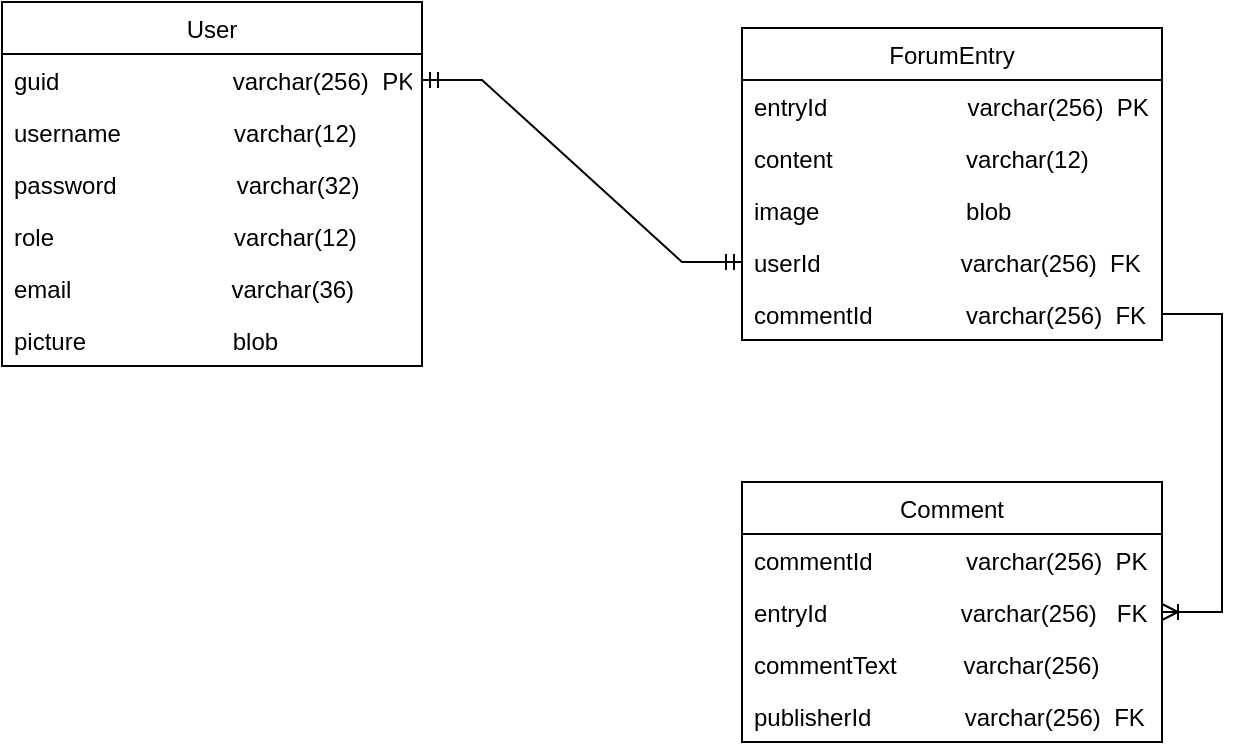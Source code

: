 <mxfile version="16.6.3" type="github">
  <diagram name="Page-1" id="a7904f86-f2b4-8e86-fa97-74104820619b">
    <mxGraphModel dx="813" dy="475" grid="1" gridSize="10" guides="1" tooltips="1" connect="1" arrows="1" fold="1" page="1" pageScale="1" pageWidth="1100" pageHeight="850" background="none" math="0" shadow="0">
      <root>
        <mxCell id="0" />
        <mxCell id="1" parent="0" />
        <mxCell id="T3EB_kk_C94VqNP_aqtN-17" value="User" style="swimlane;fontStyle=0;childLayout=stackLayout;horizontal=1;startSize=26;fillColor=none;horizontalStack=0;resizeParent=1;resizeParentMax=0;resizeLast=0;collapsible=1;marginBottom=0;" vertex="1" parent="1">
          <mxGeometry x="20" y="10" width="210" height="182" as="geometry" />
        </mxCell>
        <mxCell id="T3EB_kk_C94VqNP_aqtN-18" value="guid                          varchar(256)  PK" style="text;strokeColor=none;fillColor=none;align=left;verticalAlign=top;spacingLeft=4;spacingRight=4;overflow=hidden;rotatable=0;points=[[0,0.5],[1,0.5]];portConstraint=eastwest;" vertex="1" parent="T3EB_kk_C94VqNP_aqtN-17">
          <mxGeometry y="26" width="210" height="26" as="geometry" />
        </mxCell>
        <mxCell id="T3EB_kk_C94VqNP_aqtN-19" value="username                 varchar(12) " style="text;strokeColor=none;fillColor=none;align=left;verticalAlign=top;spacingLeft=4;spacingRight=4;overflow=hidden;rotatable=0;points=[[0,0.5],[1,0.5]];portConstraint=eastwest;" vertex="1" parent="T3EB_kk_C94VqNP_aqtN-17">
          <mxGeometry y="52" width="210" height="26" as="geometry" />
        </mxCell>
        <mxCell id="T3EB_kk_C94VqNP_aqtN-20" value="password                  varchar(32)" style="text;strokeColor=none;fillColor=none;align=left;verticalAlign=top;spacingLeft=4;spacingRight=4;overflow=hidden;rotatable=0;points=[[0,0.5],[1,0.5]];portConstraint=eastwest;" vertex="1" parent="T3EB_kk_C94VqNP_aqtN-17">
          <mxGeometry y="78" width="210" height="26" as="geometry" />
        </mxCell>
        <mxCell id="T3EB_kk_C94VqNP_aqtN-24" value="role                           varchar(12)" style="text;strokeColor=none;fillColor=none;align=left;verticalAlign=top;spacingLeft=4;spacingRight=4;overflow=hidden;rotatable=0;points=[[0,0.5],[1,0.5]];portConstraint=eastwest;" vertex="1" parent="T3EB_kk_C94VqNP_aqtN-17">
          <mxGeometry y="104" width="210" height="26" as="geometry" />
        </mxCell>
        <mxCell id="T3EB_kk_C94VqNP_aqtN-23" value="email                        varchar(36)" style="text;strokeColor=none;fillColor=none;align=left;verticalAlign=top;spacingLeft=4;spacingRight=4;overflow=hidden;rotatable=0;points=[[0,0.5],[1,0.5]];portConstraint=eastwest;" vertex="1" parent="T3EB_kk_C94VqNP_aqtN-17">
          <mxGeometry y="130" width="210" height="26" as="geometry" />
        </mxCell>
        <mxCell id="T3EB_kk_C94VqNP_aqtN-25" value="picture                      blob" style="text;strokeColor=none;fillColor=none;align=left;verticalAlign=top;spacingLeft=4;spacingRight=4;overflow=hidden;rotatable=0;points=[[0,0.5],[1,0.5]];portConstraint=eastwest;" vertex="1" parent="T3EB_kk_C94VqNP_aqtN-17">
          <mxGeometry y="156" width="210" height="26" as="geometry" />
        </mxCell>
        <mxCell id="T3EB_kk_C94VqNP_aqtN-26" value="ForumEntry" style="swimlane;fontStyle=0;childLayout=stackLayout;horizontal=1;startSize=26;fillColor=none;horizontalStack=0;resizeParent=1;resizeParentMax=0;resizeLast=0;collapsible=1;marginBottom=0;" vertex="1" parent="1">
          <mxGeometry x="390" y="23" width="210" height="156" as="geometry" />
        </mxCell>
        <mxCell id="T3EB_kk_C94VqNP_aqtN-27" value="entryId                     varchar(256)  PK" style="text;strokeColor=none;fillColor=none;align=left;verticalAlign=top;spacingLeft=4;spacingRight=4;overflow=hidden;rotatable=0;points=[[0,0.5],[1,0.5]];portConstraint=eastwest;" vertex="1" parent="T3EB_kk_C94VqNP_aqtN-26">
          <mxGeometry y="26" width="210" height="26" as="geometry" />
        </mxCell>
        <mxCell id="T3EB_kk_C94VqNP_aqtN-28" value="content                    varchar(12) " style="text;strokeColor=none;fillColor=none;align=left;verticalAlign=top;spacingLeft=4;spacingRight=4;overflow=hidden;rotatable=0;points=[[0,0.5],[1,0.5]];portConstraint=eastwest;" vertex="1" parent="T3EB_kk_C94VqNP_aqtN-26">
          <mxGeometry y="52" width="210" height="26" as="geometry" />
        </mxCell>
        <mxCell id="T3EB_kk_C94VqNP_aqtN-29" value="image                      blob" style="text;strokeColor=none;fillColor=none;align=left;verticalAlign=top;spacingLeft=4;spacingRight=4;overflow=hidden;rotatable=0;points=[[0,0.5],[1,0.5]];portConstraint=eastwest;" vertex="1" parent="T3EB_kk_C94VqNP_aqtN-26">
          <mxGeometry y="78" width="210" height="26" as="geometry" />
        </mxCell>
        <mxCell id="T3EB_kk_C94VqNP_aqtN-30" value="userId                     varchar(256)  FK" style="text;strokeColor=none;fillColor=none;align=left;verticalAlign=top;spacingLeft=4;spacingRight=4;overflow=hidden;rotatable=0;points=[[0,0.5],[1,0.5]];portConstraint=eastwest;" vertex="1" parent="T3EB_kk_C94VqNP_aqtN-26">
          <mxGeometry y="104" width="210" height="26" as="geometry" />
        </mxCell>
        <mxCell id="T3EB_kk_C94VqNP_aqtN-31" value="commentId              varchar(256)  FK" style="text;strokeColor=none;fillColor=none;align=left;verticalAlign=top;spacingLeft=4;spacingRight=4;overflow=hidden;rotatable=0;points=[[0,0.5],[1,0.5]];portConstraint=eastwest;" vertex="1" parent="T3EB_kk_C94VqNP_aqtN-26">
          <mxGeometry y="130" width="210" height="26" as="geometry" />
        </mxCell>
        <mxCell id="T3EB_kk_C94VqNP_aqtN-39" value="" style="edgeStyle=entityRelationEdgeStyle;fontSize=12;html=1;endArrow=ERmandOne;startArrow=ERmandOne;rounded=0;entryX=0;entryY=0.5;entryDx=0;entryDy=0;exitX=1;exitY=0.5;exitDx=0;exitDy=0;" edge="1" parent="1" source="T3EB_kk_C94VqNP_aqtN-18" target="T3EB_kk_C94VqNP_aqtN-30">
          <mxGeometry width="100" height="100" relative="1" as="geometry">
            <mxPoint x="270" y="250" as="sourcePoint" />
            <mxPoint x="370" y="150" as="targetPoint" />
          </mxGeometry>
        </mxCell>
        <mxCell id="T3EB_kk_C94VqNP_aqtN-40" value="Comment" style="swimlane;fontStyle=0;childLayout=stackLayout;horizontal=1;startSize=26;fillColor=none;horizontalStack=0;resizeParent=1;resizeParentMax=0;resizeLast=0;collapsible=1;marginBottom=0;" vertex="1" parent="1">
          <mxGeometry x="390" y="250" width="210" height="130" as="geometry" />
        </mxCell>
        <mxCell id="T3EB_kk_C94VqNP_aqtN-41" value="commentId              varchar(256)  PK" style="text;strokeColor=none;fillColor=none;align=left;verticalAlign=top;spacingLeft=4;spacingRight=4;overflow=hidden;rotatable=0;points=[[0,0.5],[1,0.5]];portConstraint=eastwest;" vertex="1" parent="T3EB_kk_C94VqNP_aqtN-40">
          <mxGeometry y="26" width="210" height="26" as="geometry" />
        </mxCell>
        <mxCell id="T3EB_kk_C94VqNP_aqtN-42" value="entryId                    varchar(256)   FK" style="text;strokeColor=none;fillColor=none;align=left;verticalAlign=top;spacingLeft=4;spacingRight=4;overflow=hidden;rotatable=0;points=[[0,0.5],[1,0.5]];portConstraint=eastwest;" vertex="1" parent="T3EB_kk_C94VqNP_aqtN-40">
          <mxGeometry y="52" width="210" height="26" as="geometry" />
        </mxCell>
        <mxCell id="T3EB_kk_C94VqNP_aqtN-48" value="commentText          varchar(256) " style="text;strokeColor=none;fillColor=none;align=left;verticalAlign=top;spacingLeft=4;spacingRight=4;overflow=hidden;rotatable=0;points=[[0,0.5],[1,0.5]];portConstraint=eastwest;" vertex="1" parent="T3EB_kk_C94VqNP_aqtN-40">
          <mxGeometry y="78" width="210" height="26" as="geometry" />
        </mxCell>
        <mxCell id="T3EB_kk_C94VqNP_aqtN-44" value="publisherId              varchar(256)  FK" style="text;strokeColor=none;fillColor=none;align=left;verticalAlign=top;spacingLeft=4;spacingRight=4;overflow=hidden;rotatable=0;points=[[0,0.5],[1,0.5]];portConstraint=eastwest;" vertex="1" parent="T3EB_kk_C94VqNP_aqtN-40">
          <mxGeometry y="104" width="210" height="26" as="geometry" />
        </mxCell>
        <mxCell id="T3EB_kk_C94VqNP_aqtN-47" value="" style="edgeStyle=entityRelationEdgeStyle;fontSize=12;html=1;endArrow=ERoneToMany;rounded=0;entryX=1;entryY=0.5;entryDx=0;entryDy=0;" edge="1" parent="1" source="T3EB_kk_C94VqNP_aqtN-31" target="T3EB_kk_C94VqNP_aqtN-42">
          <mxGeometry width="100" height="100" relative="1" as="geometry">
            <mxPoint x="260" y="330" as="sourcePoint" />
            <mxPoint x="590" y="230" as="targetPoint" />
          </mxGeometry>
        </mxCell>
      </root>
    </mxGraphModel>
  </diagram>
</mxfile>
